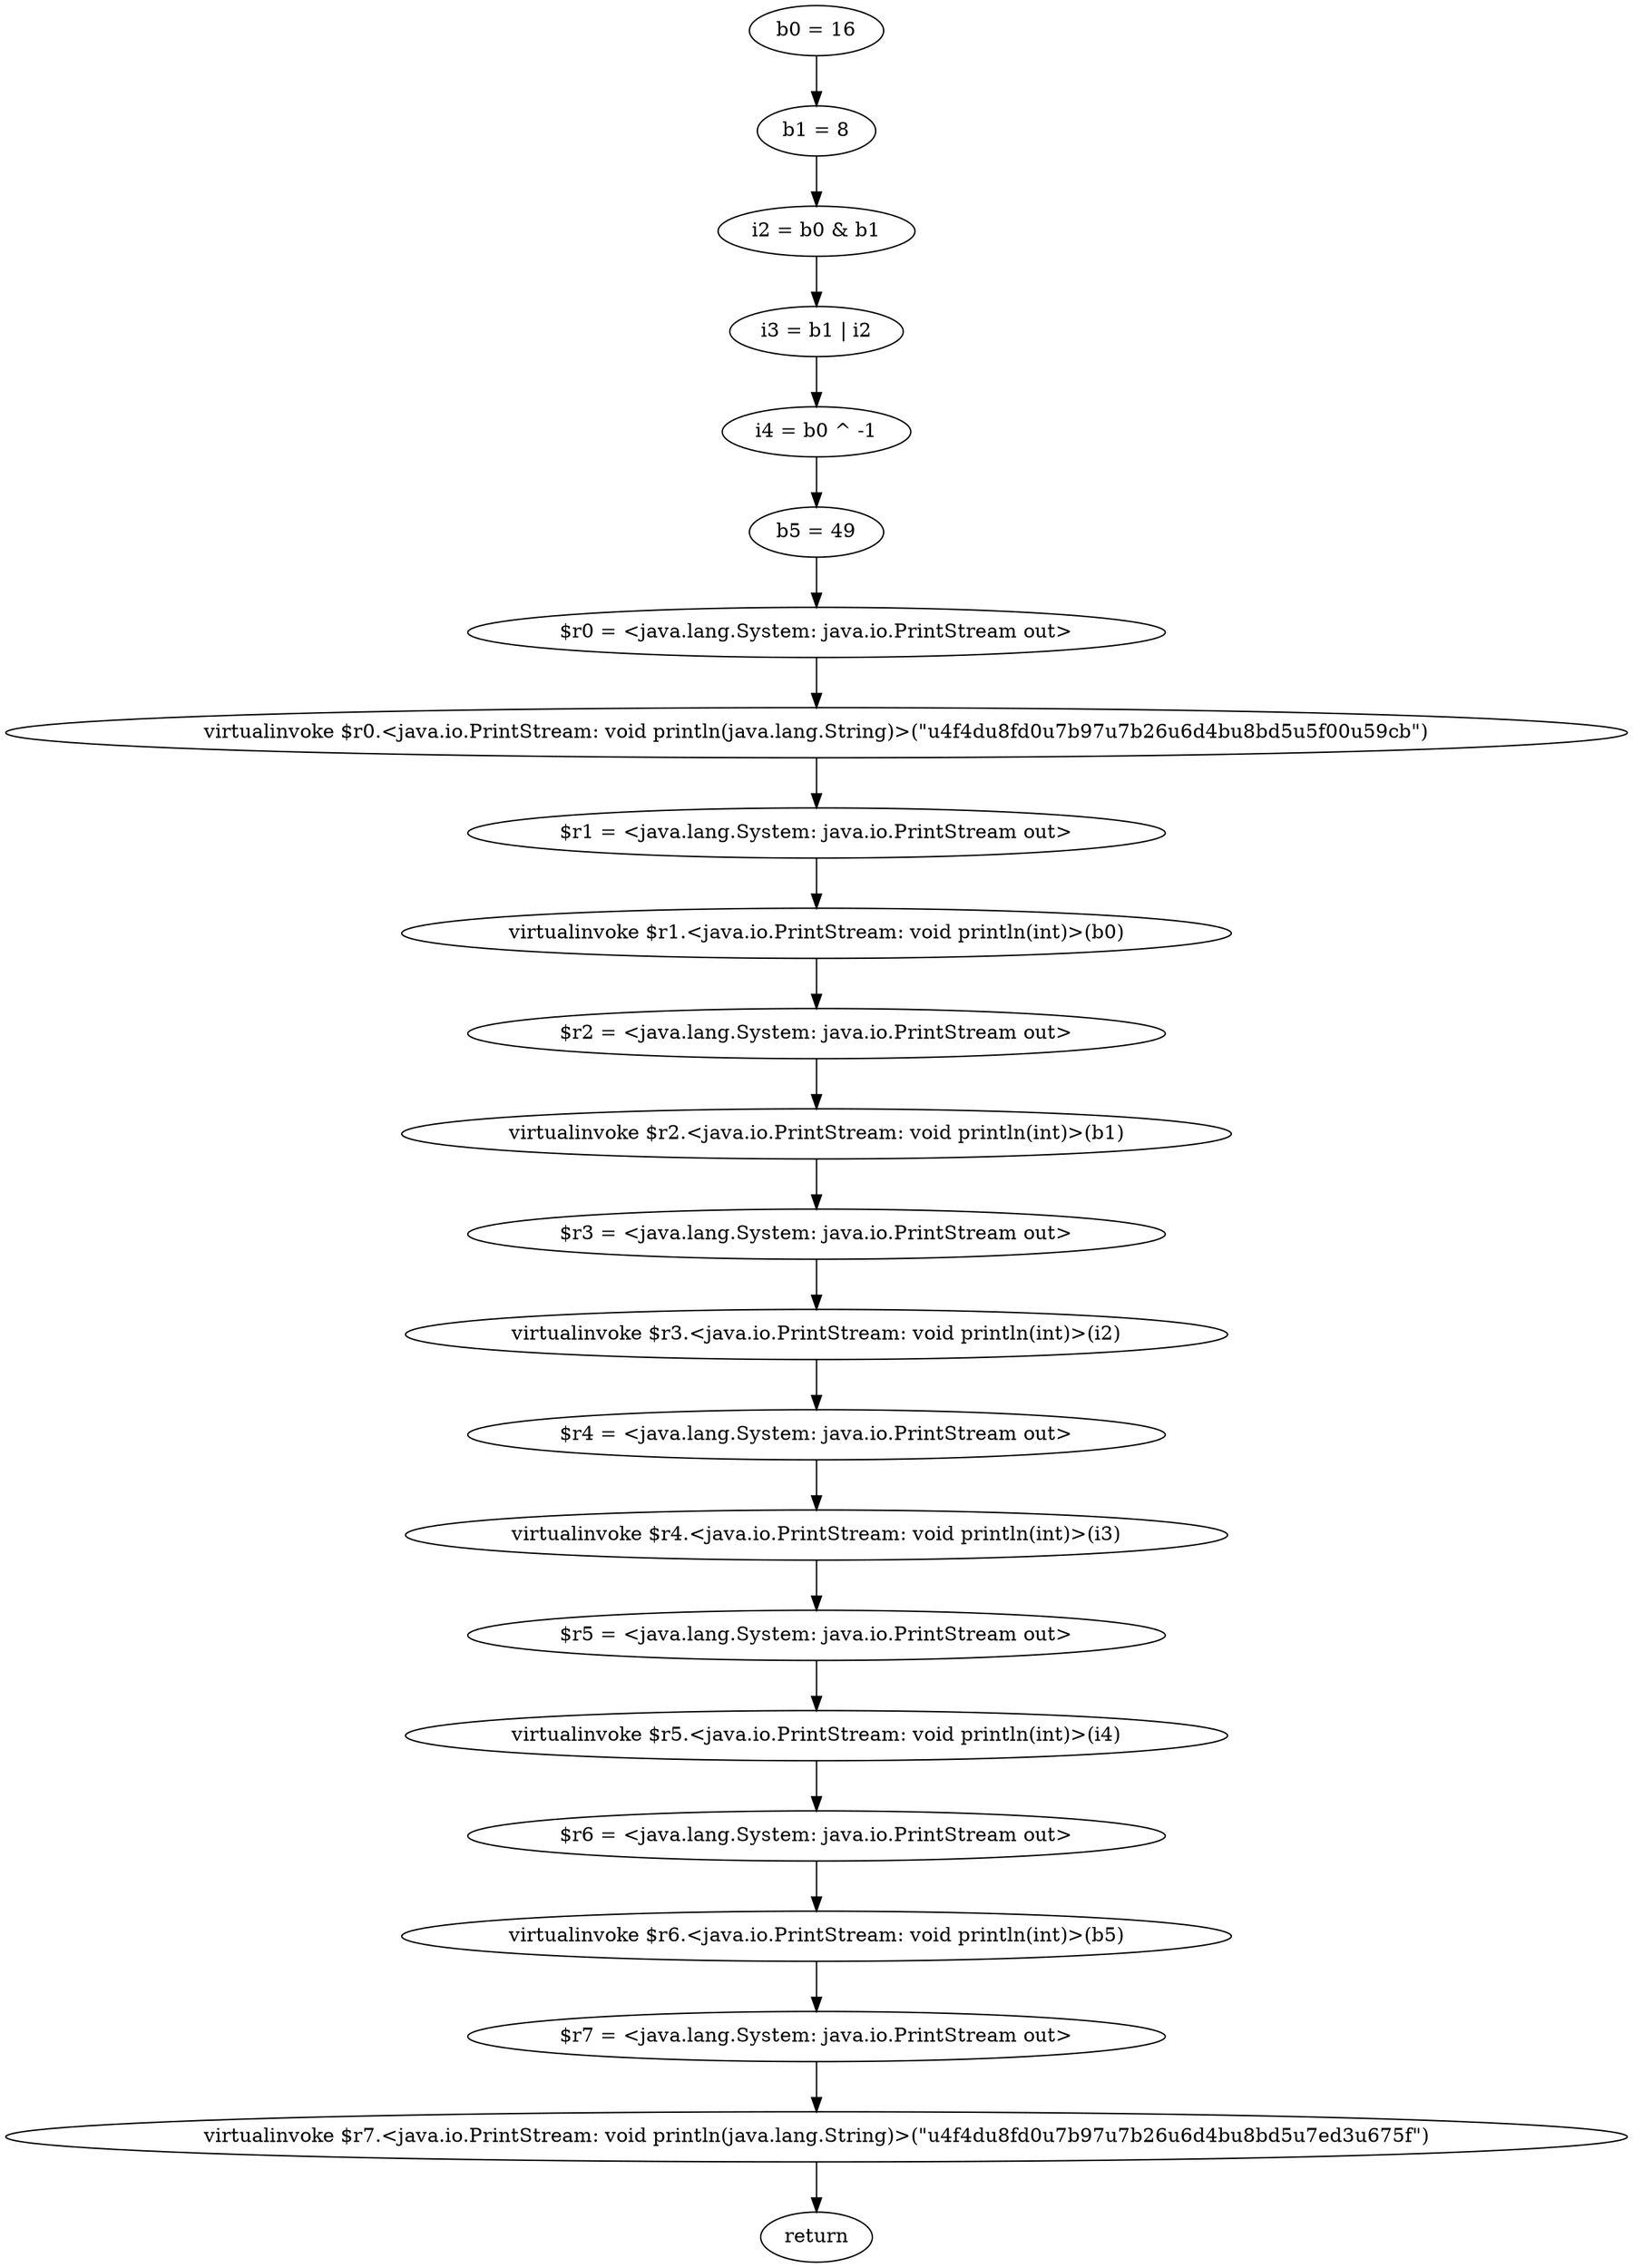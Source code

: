 digraph "unitGraph" {
    "b0 = 16"
    "b1 = 8"
    "i2 = b0 & b1"
    "i3 = b1 | i2"
    "i4 = b0 ^ -1"
    "b5 = 49"
    "$r0 = <java.lang.System: java.io.PrintStream out>"
    "virtualinvoke $r0.<java.io.PrintStream: void println(java.lang.String)>(\"\u4f4d\u8fd0\u7b97\u7b26\u6d4b\u8bd5\u5f00\u59cb\")"
    "$r1 = <java.lang.System: java.io.PrintStream out>"
    "virtualinvoke $r1.<java.io.PrintStream: void println(int)>(b0)"
    "$r2 = <java.lang.System: java.io.PrintStream out>"
    "virtualinvoke $r2.<java.io.PrintStream: void println(int)>(b1)"
    "$r3 = <java.lang.System: java.io.PrintStream out>"
    "virtualinvoke $r3.<java.io.PrintStream: void println(int)>(i2)"
    "$r4 = <java.lang.System: java.io.PrintStream out>"
    "virtualinvoke $r4.<java.io.PrintStream: void println(int)>(i3)"
    "$r5 = <java.lang.System: java.io.PrintStream out>"
    "virtualinvoke $r5.<java.io.PrintStream: void println(int)>(i4)"
    "$r6 = <java.lang.System: java.io.PrintStream out>"
    "virtualinvoke $r6.<java.io.PrintStream: void println(int)>(b5)"
    "$r7 = <java.lang.System: java.io.PrintStream out>"
    "virtualinvoke $r7.<java.io.PrintStream: void println(java.lang.String)>(\"\u4f4d\u8fd0\u7b97\u7b26\u6d4b\u8bd5\u7ed3\u675f\")"
    "return"
    "b0 = 16"->"b1 = 8";
    "b1 = 8"->"i2 = b0 & b1";
    "i2 = b0 & b1"->"i3 = b1 | i2";
    "i3 = b1 | i2"->"i4 = b0 ^ -1";
    "i4 = b0 ^ -1"->"b5 = 49";
    "b5 = 49"->"$r0 = <java.lang.System: java.io.PrintStream out>";
    "$r0 = <java.lang.System: java.io.PrintStream out>"->"virtualinvoke $r0.<java.io.PrintStream: void println(java.lang.String)>(\"\u4f4d\u8fd0\u7b97\u7b26\u6d4b\u8bd5\u5f00\u59cb\")";
    "virtualinvoke $r0.<java.io.PrintStream: void println(java.lang.String)>(\"\u4f4d\u8fd0\u7b97\u7b26\u6d4b\u8bd5\u5f00\u59cb\")"->"$r1 = <java.lang.System: java.io.PrintStream out>";
    "$r1 = <java.lang.System: java.io.PrintStream out>"->"virtualinvoke $r1.<java.io.PrintStream: void println(int)>(b0)";
    "virtualinvoke $r1.<java.io.PrintStream: void println(int)>(b0)"->"$r2 = <java.lang.System: java.io.PrintStream out>";
    "$r2 = <java.lang.System: java.io.PrintStream out>"->"virtualinvoke $r2.<java.io.PrintStream: void println(int)>(b1)";
    "virtualinvoke $r2.<java.io.PrintStream: void println(int)>(b1)"->"$r3 = <java.lang.System: java.io.PrintStream out>";
    "$r3 = <java.lang.System: java.io.PrintStream out>"->"virtualinvoke $r3.<java.io.PrintStream: void println(int)>(i2)";
    "virtualinvoke $r3.<java.io.PrintStream: void println(int)>(i2)"->"$r4 = <java.lang.System: java.io.PrintStream out>";
    "$r4 = <java.lang.System: java.io.PrintStream out>"->"virtualinvoke $r4.<java.io.PrintStream: void println(int)>(i3)";
    "virtualinvoke $r4.<java.io.PrintStream: void println(int)>(i3)"->"$r5 = <java.lang.System: java.io.PrintStream out>";
    "$r5 = <java.lang.System: java.io.PrintStream out>"->"virtualinvoke $r5.<java.io.PrintStream: void println(int)>(i4)";
    "virtualinvoke $r5.<java.io.PrintStream: void println(int)>(i4)"->"$r6 = <java.lang.System: java.io.PrintStream out>";
    "$r6 = <java.lang.System: java.io.PrintStream out>"->"virtualinvoke $r6.<java.io.PrintStream: void println(int)>(b5)";
    "virtualinvoke $r6.<java.io.PrintStream: void println(int)>(b5)"->"$r7 = <java.lang.System: java.io.PrintStream out>";
    "$r7 = <java.lang.System: java.io.PrintStream out>"->"virtualinvoke $r7.<java.io.PrintStream: void println(java.lang.String)>(\"\u4f4d\u8fd0\u7b97\u7b26\u6d4b\u8bd5\u7ed3\u675f\")";
    "virtualinvoke $r7.<java.io.PrintStream: void println(java.lang.String)>(\"\u4f4d\u8fd0\u7b97\u7b26\u6d4b\u8bd5\u7ed3\u675f\")"->"return";
}
